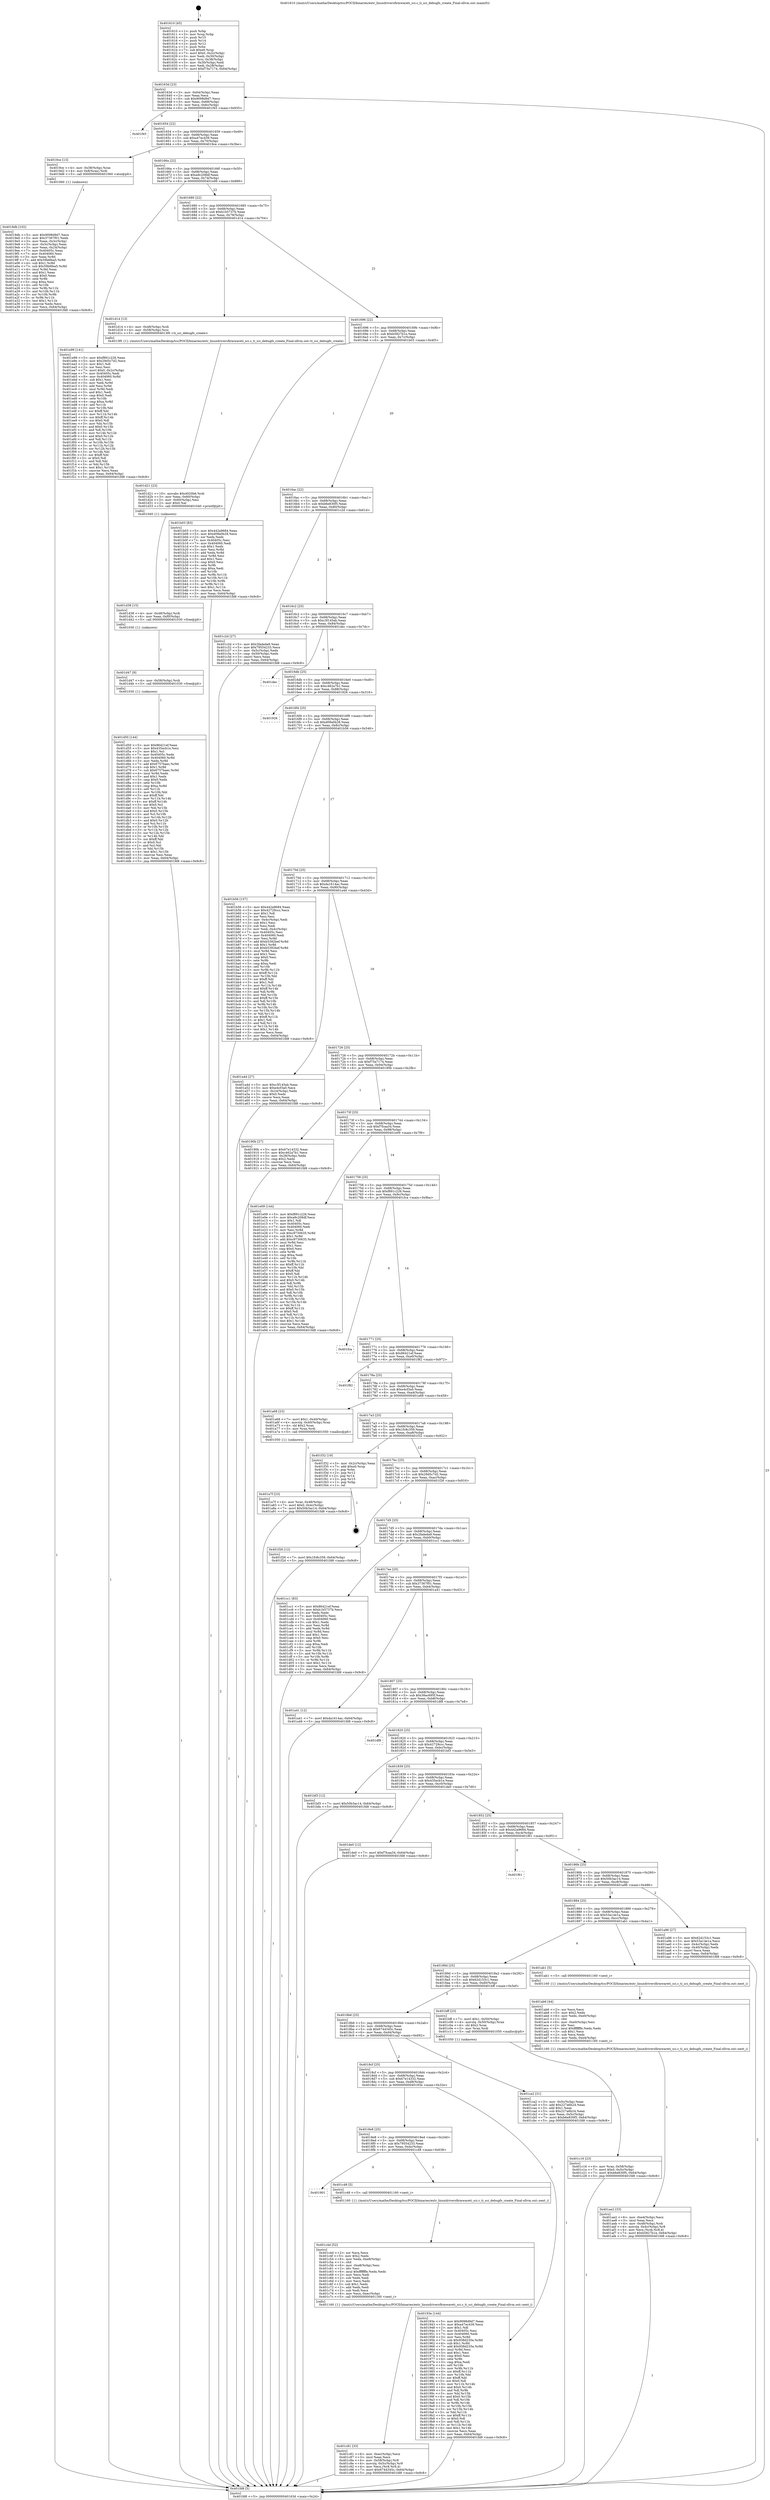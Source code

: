 digraph "0x401610" {
  label = "0x401610 (/mnt/c/Users/mathe/Desktop/tcc/POCII/binaries/extr_linuxdriversfirmwareti_sci.c_ti_sci_debugfs_create_Final-ollvm.out::main(0))"
  labelloc = "t"
  node[shape=record]

  Entry [label="",width=0.3,height=0.3,shape=circle,fillcolor=black,style=filled]
  "0x40163d" [label="{
     0x40163d [23]\l
     | [instrs]\l
     &nbsp;&nbsp;0x40163d \<+3\>: mov -0x64(%rbp),%eax\l
     &nbsp;&nbsp;0x401640 \<+2\>: mov %eax,%ecx\l
     &nbsp;&nbsp;0x401642 \<+6\>: sub $0x9098d9d7,%ecx\l
     &nbsp;&nbsp;0x401648 \<+3\>: mov %eax,-0x68(%rbp)\l
     &nbsp;&nbsp;0x40164b \<+3\>: mov %ecx,-0x6c(%rbp)\l
     &nbsp;&nbsp;0x40164e \<+6\>: je 0000000000401f45 \<main+0x935\>\l
  }"]
  "0x401f45" [label="{
     0x401f45\l
  }", style=dashed]
  "0x401654" [label="{
     0x401654 [22]\l
     | [instrs]\l
     &nbsp;&nbsp;0x401654 \<+5\>: jmp 0000000000401659 \<main+0x49\>\l
     &nbsp;&nbsp;0x401659 \<+3\>: mov -0x68(%rbp),%eax\l
     &nbsp;&nbsp;0x40165c \<+5\>: sub $0xa47ec439,%eax\l
     &nbsp;&nbsp;0x401661 \<+3\>: mov %eax,-0x70(%rbp)\l
     &nbsp;&nbsp;0x401664 \<+6\>: je 00000000004019ce \<main+0x3be\>\l
  }"]
  Exit [label="",width=0.3,height=0.3,shape=circle,fillcolor=black,style=filled,peripheries=2]
  "0x4019ce" [label="{
     0x4019ce [13]\l
     | [instrs]\l
     &nbsp;&nbsp;0x4019ce \<+4\>: mov -0x38(%rbp),%rax\l
     &nbsp;&nbsp;0x4019d2 \<+4\>: mov 0x8(%rax),%rdi\l
     &nbsp;&nbsp;0x4019d6 \<+5\>: call 0000000000401060 \<atoi@plt\>\l
     | [calls]\l
     &nbsp;&nbsp;0x401060 \{1\} (unknown)\l
  }"]
  "0x40166a" [label="{
     0x40166a [22]\l
     | [instrs]\l
     &nbsp;&nbsp;0x40166a \<+5\>: jmp 000000000040166f \<main+0x5f\>\l
     &nbsp;&nbsp;0x40166f \<+3\>: mov -0x68(%rbp),%eax\l
     &nbsp;&nbsp;0x401672 \<+5\>: sub $0xa9c208df,%eax\l
     &nbsp;&nbsp;0x401677 \<+3\>: mov %eax,-0x74(%rbp)\l
     &nbsp;&nbsp;0x40167a \<+6\>: je 0000000000401e99 \<main+0x889\>\l
  }"]
  "0x401d50" [label="{
     0x401d50 [144]\l
     | [instrs]\l
     &nbsp;&nbsp;0x401d50 \<+5\>: mov $0x86421ef,%eax\l
     &nbsp;&nbsp;0x401d55 \<+5\>: mov $0x435ecb1e,%esi\l
     &nbsp;&nbsp;0x401d5a \<+2\>: mov $0x1,%cl\l
     &nbsp;&nbsp;0x401d5c \<+7\>: mov 0x40405c,%edx\l
     &nbsp;&nbsp;0x401d63 \<+8\>: mov 0x404060,%r8d\l
     &nbsp;&nbsp;0x401d6b \<+3\>: mov %edx,%r9d\l
     &nbsp;&nbsp;0x401d6e \<+7\>: add $0x6757baec,%r9d\l
     &nbsp;&nbsp;0x401d75 \<+4\>: sub $0x1,%r9d\l
     &nbsp;&nbsp;0x401d79 \<+7\>: sub $0x6757baec,%r9d\l
     &nbsp;&nbsp;0x401d80 \<+4\>: imul %r9d,%edx\l
     &nbsp;&nbsp;0x401d84 \<+3\>: and $0x1,%edx\l
     &nbsp;&nbsp;0x401d87 \<+3\>: cmp $0x0,%edx\l
     &nbsp;&nbsp;0x401d8a \<+4\>: sete %r10b\l
     &nbsp;&nbsp;0x401d8e \<+4\>: cmp $0xa,%r8d\l
     &nbsp;&nbsp;0x401d92 \<+4\>: setl %r11b\l
     &nbsp;&nbsp;0x401d96 \<+3\>: mov %r10b,%bl\l
     &nbsp;&nbsp;0x401d99 \<+3\>: xor $0xff,%bl\l
     &nbsp;&nbsp;0x401d9c \<+3\>: mov %r11b,%r14b\l
     &nbsp;&nbsp;0x401d9f \<+4\>: xor $0xff,%r14b\l
     &nbsp;&nbsp;0x401da3 \<+3\>: xor $0x0,%cl\l
     &nbsp;&nbsp;0x401da6 \<+3\>: mov %bl,%r15b\l
     &nbsp;&nbsp;0x401da9 \<+4\>: and $0x0,%r15b\l
     &nbsp;&nbsp;0x401dad \<+3\>: and %cl,%r10b\l
     &nbsp;&nbsp;0x401db0 \<+3\>: mov %r14b,%r12b\l
     &nbsp;&nbsp;0x401db3 \<+4\>: and $0x0,%r12b\l
     &nbsp;&nbsp;0x401db7 \<+3\>: and %cl,%r11b\l
     &nbsp;&nbsp;0x401dba \<+3\>: or %r10b,%r15b\l
     &nbsp;&nbsp;0x401dbd \<+3\>: or %r11b,%r12b\l
     &nbsp;&nbsp;0x401dc0 \<+3\>: xor %r12b,%r15b\l
     &nbsp;&nbsp;0x401dc3 \<+3\>: or %r14b,%bl\l
     &nbsp;&nbsp;0x401dc6 \<+3\>: xor $0xff,%bl\l
     &nbsp;&nbsp;0x401dc9 \<+3\>: or $0x0,%cl\l
     &nbsp;&nbsp;0x401dcc \<+2\>: and %cl,%bl\l
     &nbsp;&nbsp;0x401dce \<+3\>: or %bl,%r15b\l
     &nbsp;&nbsp;0x401dd1 \<+4\>: test $0x1,%r15b\l
     &nbsp;&nbsp;0x401dd5 \<+3\>: cmovne %esi,%eax\l
     &nbsp;&nbsp;0x401dd8 \<+3\>: mov %eax,-0x64(%rbp)\l
     &nbsp;&nbsp;0x401ddb \<+5\>: jmp 0000000000401fd8 \<main+0x9c8\>\l
  }"]
  "0x401e99" [label="{
     0x401e99 [141]\l
     | [instrs]\l
     &nbsp;&nbsp;0x401e99 \<+5\>: mov $0xf891c226,%eax\l
     &nbsp;&nbsp;0x401e9e \<+5\>: mov $0x29d5c7d2,%ecx\l
     &nbsp;&nbsp;0x401ea3 \<+2\>: mov $0x1,%dl\l
     &nbsp;&nbsp;0x401ea5 \<+2\>: xor %esi,%esi\l
     &nbsp;&nbsp;0x401ea7 \<+7\>: movl $0x0,-0x2c(%rbp)\l
     &nbsp;&nbsp;0x401eae \<+7\>: mov 0x40405c,%edi\l
     &nbsp;&nbsp;0x401eb5 \<+8\>: mov 0x404060,%r8d\l
     &nbsp;&nbsp;0x401ebd \<+3\>: sub $0x1,%esi\l
     &nbsp;&nbsp;0x401ec0 \<+3\>: mov %edi,%r9d\l
     &nbsp;&nbsp;0x401ec3 \<+3\>: add %esi,%r9d\l
     &nbsp;&nbsp;0x401ec6 \<+4\>: imul %r9d,%edi\l
     &nbsp;&nbsp;0x401eca \<+3\>: and $0x1,%edi\l
     &nbsp;&nbsp;0x401ecd \<+3\>: cmp $0x0,%edi\l
     &nbsp;&nbsp;0x401ed0 \<+4\>: sete %r10b\l
     &nbsp;&nbsp;0x401ed4 \<+4\>: cmp $0xa,%r8d\l
     &nbsp;&nbsp;0x401ed8 \<+4\>: setl %r11b\l
     &nbsp;&nbsp;0x401edc \<+3\>: mov %r10b,%bl\l
     &nbsp;&nbsp;0x401edf \<+3\>: xor $0xff,%bl\l
     &nbsp;&nbsp;0x401ee2 \<+3\>: mov %r11b,%r14b\l
     &nbsp;&nbsp;0x401ee5 \<+4\>: xor $0xff,%r14b\l
     &nbsp;&nbsp;0x401ee9 \<+3\>: xor $0x0,%dl\l
     &nbsp;&nbsp;0x401eec \<+3\>: mov %bl,%r15b\l
     &nbsp;&nbsp;0x401eef \<+4\>: and $0x0,%r15b\l
     &nbsp;&nbsp;0x401ef3 \<+3\>: and %dl,%r10b\l
     &nbsp;&nbsp;0x401ef6 \<+3\>: mov %r14b,%r12b\l
     &nbsp;&nbsp;0x401ef9 \<+4\>: and $0x0,%r12b\l
     &nbsp;&nbsp;0x401efd \<+3\>: and %dl,%r11b\l
     &nbsp;&nbsp;0x401f00 \<+3\>: or %r10b,%r15b\l
     &nbsp;&nbsp;0x401f03 \<+3\>: or %r11b,%r12b\l
     &nbsp;&nbsp;0x401f06 \<+3\>: xor %r12b,%r15b\l
     &nbsp;&nbsp;0x401f09 \<+3\>: or %r14b,%bl\l
     &nbsp;&nbsp;0x401f0c \<+3\>: xor $0xff,%bl\l
     &nbsp;&nbsp;0x401f0f \<+3\>: or $0x0,%dl\l
     &nbsp;&nbsp;0x401f12 \<+2\>: and %dl,%bl\l
     &nbsp;&nbsp;0x401f14 \<+3\>: or %bl,%r15b\l
     &nbsp;&nbsp;0x401f17 \<+4\>: test $0x1,%r15b\l
     &nbsp;&nbsp;0x401f1b \<+3\>: cmovne %ecx,%eax\l
     &nbsp;&nbsp;0x401f1e \<+3\>: mov %eax,-0x64(%rbp)\l
     &nbsp;&nbsp;0x401f21 \<+5\>: jmp 0000000000401fd8 \<main+0x9c8\>\l
  }"]
  "0x401680" [label="{
     0x401680 [22]\l
     | [instrs]\l
     &nbsp;&nbsp;0x401680 \<+5\>: jmp 0000000000401685 \<main+0x75\>\l
     &nbsp;&nbsp;0x401685 \<+3\>: mov -0x68(%rbp),%eax\l
     &nbsp;&nbsp;0x401688 \<+5\>: sub $0xb1b5737b,%eax\l
     &nbsp;&nbsp;0x40168d \<+3\>: mov %eax,-0x78(%rbp)\l
     &nbsp;&nbsp;0x401690 \<+6\>: je 0000000000401d14 \<main+0x704\>\l
  }"]
  "0x401d47" [label="{
     0x401d47 [9]\l
     | [instrs]\l
     &nbsp;&nbsp;0x401d47 \<+4\>: mov -0x58(%rbp),%rdi\l
     &nbsp;&nbsp;0x401d4b \<+5\>: call 0000000000401030 \<free@plt\>\l
     | [calls]\l
     &nbsp;&nbsp;0x401030 \{1\} (unknown)\l
  }"]
  "0x401d14" [label="{
     0x401d14 [13]\l
     | [instrs]\l
     &nbsp;&nbsp;0x401d14 \<+4\>: mov -0x48(%rbp),%rdi\l
     &nbsp;&nbsp;0x401d18 \<+4\>: mov -0x58(%rbp),%rsi\l
     &nbsp;&nbsp;0x401d1c \<+5\>: call 00000000004013f0 \<ti_sci_debugfs_create\>\l
     | [calls]\l
     &nbsp;&nbsp;0x4013f0 \{1\} (/mnt/c/Users/mathe/Desktop/tcc/POCII/binaries/extr_linuxdriversfirmwareti_sci.c_ti_sci_debugfs_create_Final-ollvm.out::ti_sci_debugfs_create)\l
  }"]
  "0x401696" [label="{
     0x401696 [22]\l
     | [instrs]\l
     &nbsp;&nbsp;0x401696 \<+5\>: jmp 000000000040169b \<main+0x8b\>\l
     &nbsp;&nbsp;0x40169b \<+3\>: mov -0x68(%rbp),%eax\l
     &nbsp;&nbsp;0x40169e \<+5\>: sub $0xb5827b1e,%eax\l
     &nbsp;&nbsp;0x4016a3 \<+3\>: mov %eax,-0x7c(%rbp)\l
     &nbsp;&nbsp;0x4016a6 \<+6\>: je 0000000000401b03 \<main+0x4f3\>\l
  }"]
  "0x401d38" [label="{
     0x401d38 [15]\l
     | [instrs]\l
     &nbsp;&nbsp;0x401d38 \<+4\>: mov -0x48(%rbp),%rdi\l
     &nbsp;&nbsp;0x401d3c \<+6\>: mov %eax,-0xf0(%rbp)\l
     &nbsp;&nbsp;0x401d42 \<+5\>: call 0000000000401030 \<free@plt\>\l
     | [calls]\l
     &nbsp;&nbsp;0x401030 \{1\} (unknown)\l
  }"]
  "0x401b03" [label="{
     0x401b03 [83]\l
     | [instrs]\l
     &nbsp;&nbsp;0x401b03 \<+5\>: mov $0x442a9684,%eax\l
     &nbsp;&nbsp;0x401b08 \<+5\>: mov $0xd09a0b28,%ecx\l
     &nbsp;&nbsp;0x401b0d \<+2\>: xor %edx,%edx\l
     &nbsp;&nbsp;0x401b0f \<+7\>: mov 0x40405c,%esi\l
     &nbsp;&nbsp;0x401b16 \<+7\>: mov 0x404060,%edi\l
     &nbsp;&nbsp;0x401b1d \<+3\>: sub $0x1,%edx\l
     &nbsp;&nbsp;0x401b20 \<+3\>: mov %esi,%r8d\l
     &nbsp;&nbsp;0x401b23 \<+3\>: add %edx,%r8d\l
     &nbsp;&nbsp;0x401b26 \<+4\>: imul %r8d,%esi\l
     &nbsp;&nbsp;0x401b2a \<+3\>: and $0x1,%esi\l
     &nbsp;&nbsp;0x401b2d \<+3\>: cmp $0x0,%esi\l
     &nbsp;&nbsp;0x401b30 \<+4\>: sete %r9b\l
     &nbsp;&nbsp;0x401b34 \<+3\>: cmp $0xa,%edi\l
     &nbsp;&nbsp;0x401b37 \<+4\>: setl %r10b\l
     &nbsp;&nbsp;0x401b3b \<+3\>: mov %r9b,%r11b\l
     &nbsp;&nbsp;0x401b3e \<+3\>: and %r10b,%r11b\l
     &nbsp;&nbsp;0x401b41 \<+3\>: xor %r10b,%r9b\l
     &nbsp;&nbsp;0x401b44 \<+3\>: or %r9b,%r11b\l
     &nbsp;&nbsp;0x401b47 \<+4\>: test $0x1,%r11b\l
     &nbsp;&nbsp;0x401b4b \<+3\>: cmovne %ecx,%eax\l
     &nbsp;&nbsp;0x401b4e \<+3\>: mov %eax,-0x64(%rbp)\l
     &nbsp;&nbsp;0x401b51 \<+5\>: jmp 0000000000401fd8 \<main+0x9c8\>\l
  }"]
  "0x4016ac" [label="{
     0x4016ac [22]\l
     | [instrs]\l
     &nbsp;&nbsp;0x4016ac \<+5\>: jmp 00000000004016b1 \<main+0xa1\>\l
     &nbsp;&nbsp;0x4016b1 \<+3\>: mov -0x68(%rbp),%eax\l
     &nbsp;&nbsp;0x4016b4 \<+5\>: sub $0xb6e830f5,%eax\l
     &nbsp;&nbsp;0x4016b9 \<+3\>: mov %eax,-0x80(%rbp)\l
     &nbsp;&nbsp;0x4016bc \<+6\>: je 0000000000401c2d \<main+0x61d\>\l
  }"]
  "0x401d21" [label="{
     0x401d21 [23]\l
     | [instrs]\l
     &nbsp;&nbsp;0x401d21 \<+10\>: movabs $0x4020b6,%rdi\l
     &nbsp;&nbsp;0x401d2b \<+3\>: mov %eax,-0x60(%rbp)\l
     &nbsp;&nbsp;0x401d2e \<+3\>: mov -0x60(%rbp),%esi\l
     &nbsp;&nbsp;0x401d31 \<+2\>: mov $0x0,%al\l
     &nbsp;&nbsp;0x401d33 \<+5\>: call 0000000000401040 \<printf@plt\>\l
     | [calls]\l
     &nbsp;&nbsp;0x401040 \{1\} (unknown)\l
  }"]
  "0x401c2d" [label="{
     0x401c2d [27]\l
     | [instrs]\l
     &nbsp;&nbsp;0x401c2d \<+5\>: mov $0x2fadeda9,%eax\l
     &nbsp;&nbsp;0x401c32 \<+5\>: mov $0x79554233,%ecx\l
     &nbsp;&nbsp;0x401c37 \<+3\>: mov -0x5c(%rbp),%edx\l
     &nbsp;&nbsp;0x401c3a \<+3\>: cmp -0x50(%rbp),%edx\l
     &nbsp;&nbsp;0x401c3d \<+3\>: cmovl %ecx,%eax\l
     &nbsp;&nbsp;0x401c40 \<+3\>: mov %eax,-0x64(%rbp)\l
     &nbsp;&nbsp;0x401c43 \<+5\>: jmp 0000000000401fd8 \<main+0x9c8\>\l
  }"]
  "0x4016c2" [label="{
     0x4016c2 [25]\l
     | [instrs]\l
     &nbsp;&nbsp;0x4016c2 \<+5\>: jmp 00000000004016c7 \<main+0xb7\>\l
     &nbsp;&nbsp;0x4016c7 \<+3\>: mov -0x68(%rbp),%eax\l
     &nbsp;&nbsp;0x4016ca \<+5\>: sub $0xc3f145ab,%eax\l
     &nbsp;&nbsp;0x4016cf \<+6\>: mov %eax,-0x84(%rbp)\l
     &nbsp;&nbsp;0x4016d5 \<+6\>: je 0000000000401dec \<main+0x7dc\>\l
  }"]
  "0x401c81" [label="{
     0x401c81 [33]\l
     | [instrs]\l
     &nbsp;&nbsp;0x401c81 \<+6\>: mov -0xec(%rbp),%ecx\l
     &nbsp;&nbsp;0x401c87 \<+3\>: imul %eax,%ecx\l
     &nbsp;&nbsp;0x401c8a \<+4\>: mov -0x58(%rbp),%r8\l
     &nbsp;&nbsp;0x401c8e \<+4\>: movslq -0x5c(%rbp),%r9\l
     &nbsp;&nbsp;0x401c92 \<+4\>: mov %ecx,(%r8,%r9,4)\l
     &nbsp;&nbsp;0x401c96 \<+7\>: movl $0x6744345c,-0x64(%rbp)\l
     &nbsp;&nbsp;0x401c9d \<+5\>: jmp 0000000000401fd8 \<main+0x9c8\>\l
  }"]
  "0x401dec" [label="{
     0x401dec\l
  }", style=dashed]
  "0x4016db" [label="{
     0x4016db [25]\l
     | [instrs]\l
     &nbsp;&nbsp;0x4016db \<+5\>: jmp 00000000004016e0 \<main+0xd0\>\l
     &nbsp;&nbsp;0x4016e0 \<+3\>: mov -0x68(%rbp),%eax\l
     &nbsp;&nbsp;0x4016e3 \<+5\>: sub $0xc462a7b1,%eax\l
     &nbsp;&nbsp;0x4016e8 \<+6\>: mov %eax,-0x88(%rbp)\l
     &nbsp;&nbsp;0x4016ee \<+6\>: je 0000000000401926 \<main+0x316\>\l
  }"]
  "0x401c4d" [label="{
     0x401c4d [52]\l
     | [instrs]\l
     &nbsp;&nbsp;0x401c4d \<+2\>: xor %ecx,%ecx\l
     &nbsp;&nbsp;0x401c4f \<+5\>: mov $0x2,%edx\l
     &nbsp;&nbsp;0x401c54 \<+6\>: mov %edx,-0xe8(%rbp)\l
     &nbsp;&nbsp;0x401c5a \<+1\>: cltd\l
     &nbsp;&nbsp;0x401c5b \<+6\>: mov -0xe8(%rbp),%esi\l
     &nbsp;&nbsp;0x401c61 \<+2\>: idiv %esi\l
     &nbsp;&nbsp;0x401c63 \<+6\>: imul $0xfffffffe,%edx,%edx\l
     &nbsp;&nbsp;0x401c69 \<+2\>: mov %ecx,%edi\l
     &nbsp;&nbsp;0x401c6b \<+2\>: sub %edx,%edi\l
     &nbsp;&nbsp;0x401c6d \<+2\>: mov %ecx,%edx\l
     &nbsp;&nbsp;0x401c6f \<+3\>: sub $0x1,%edx\l
     &nbsp;&nbsp;0x401c72 \<+2\>: add %edx,%edi\l
     &nbsp;&nbsp;0x401c74 \<+2\>: sub %edi,%ecx\l
     &nbsp;&nbsp;0x401c76 \<+6\>: mov %ecx,-0xec(%rbp)\l
     &nbsp;&nbsp;0x401c7c \<+5\>: call 0000000000401160 \<next_i\>\l
     | [calls]\l
     &nbsp;&nbsp;0x401160 \{1\} (/mnt/c/Users/mathe/Desktop/tcc/POCII/binaries/extr_linuxdriversfirmwareti_sci.c_ti_sci_debugfs_create_Final-ollvm.out::next_i)\l
  }"]
  "0x401926" [label="{
     0x401926\l
  }", style=dashed]
  "0x4016f4" [label="{
     0x4016f4 [25]\l
     | [instrs]\l
     &nbsp;&nbsp;0x4016f4 \<+5\>: jmp 00000000004016f9 \<main+0xe9\>\l
     &nbsp;&nbsp;0x4016f9 \<+3\>: mov -0x68(%rbp),%eax\l
     &nbsp;&nbsp;0x4016fc \<+5\>: sub $0xd09a0b28,%eax\l
     &nbsp;&nbsp;0x401701 \<+6\>: mov %eax,-0x8c(%rbp)\l
     &nbsp;&nbsp;0x401707 \<+6\>: je 0000000000401b56 \<main+0x546\>\l
  }"]
  "0x401901" [label="{
     0x401901\l
  }", style=dashed]
  "0x401b56" [label="{
     0x401b56 [157]\l
     | [instrs]\l
     &nbsp;&nbsp;0x401b56 \<+5\>: mov $0x442a9684,%eax\l
     &nbsp;&nbsp;0x401b5b \<+5\>: mov $0x42729ccc,%ecx\l
     &nbsp;&nbsp;0x401b60 \<+2\>: mov $0x1,%dl\l
     &nbsp;&nbsp;0x401b62 \<+2\>: xor %esi,%esi\l
     &nbsp;&nbsp;0x401b64 \<+3\>: mov -0x4c(%rbp),%edi\l
     &nbsp;&nbsp;0x401b67 \<+3\>: sub $0x1,%esi\l
     &nbsp;&nbsp;0x401b6a \<+2\>: sub %esi,%edi\l
     &nbsp;&nbsp;0x401b6c \<+3\>: mov %edi,-0x4c(%rbp)\l
     &nbsp;&nbsp;0x401b6f \<+7\>: mov 0x40405c,%esi\l
     &nbsp;&nbsp;0x401b76 \<+7\>: mov 0x404060,%edi\l
     &nbsp;&nbsp;0x401b7d \<+3\>: mov %esi,%r8d\l
     &nbsp;&nbsp;0x401b80 \<+7\>: add $0xb5392bef,%r8d\l
     &nbsp;&nbsp;0x401b87 \<+4\>: sub $0x1,%r8d\l
     &nbsp;&nbsp;0x401b8b \<+7\>: sub $0xb5392bef,%r8d\l
     &nbsp;&nbsp;0x401b92 \<+4\>: imul %r8d,%esi\l
     &nbsp;&nbsp;0x401b96 \<+3\>: and $0x1,%esi\l
     &nbsp;&nbsp;0x401b99 \<+3\>: cmp $0x0,%esi\l
     &nbsp;&nbsp;0x401b9c \<+4\>: sete %r9b\l
     &nbsp;&nbsp;0x401ba0 \<+3\>: cmp $0xa,%edi\l
     &nbsp;&nbsp;0x401ba3 \<+4\>: setl %r10b\l
     &nbsp;&nbsp;0x401ba7 \<+3\>: mov %r9b,%r11b\l
     &nbsp;&nbsp;0x401baa \<+4\>: xor $0xff,%r11b\l
     &nbsp;&nbsp;0x401bae \<+3\>: mov %r10b,%bl\l
     &nbsp;&nbsp;0x401bb1 \<+3\>: xor $0xff,%bl\l
     &nbsp;&nbsp;0x401bb4 \<+3\>: xor $0x1,%dl\l
     &nbsp;&nbsp;0x401bb7 \<+3\>: mov %r11b,%r14b\l
     &nbsp;&nbsp;0x401bba \<+4\>: and $0xff,%r14b\l
     &nbsp;&nbsp;0x401bbe \<+3\>: and %dl,%r9b\l
     &nbsp;&nbsp;0x401bc1 \<+3\>: mov %bl,%r15b\l
     &nbsp;&nbsp;0x401bc4 \<+4\>: and $0xff,%r15b\l
     &nbsp;&nbsp;0x401bc8 \<+3\>: and %dl,%r10b\l
     &nbsp;&nbsp;0x401bcb \<+3\>: or %r9b,%r14b\l
     &nbsp;&nbsp;0x401bce \<+3\>: or %r10b,%r15b\l
     &nbsp;&nbsp;0x401bd1 \<+3\>: xor %r15b,%r14b\l
     &nbsp;&nbsp;0x401bd4 \<+3\>: or %bl,%r11b\l
     &nbsp;&nbsp;0x401bd7 \<+4\>: xor $0xff,%r11b\l
     &nbsp;&nbsp;0x401bdb \<+3\>: or $0x1,%dl\l
     &nbsp;&nbsp;0x401bde \<+3\>: and %dl,%r11b\l
     &nbsp;&nbsp;0x401be1 \<+3\>: or %r11b,%r14b\l
     &nbsp;&nbsp;0x401be4 \<+4\>: test $0x1,%r14b\l
     &nbsp;&nbsp;0x401be8 \<+3\>: cmovne %ecx,%eax\l
     &nbsp;&nbsp;0x401beb \<+3\>: mov %eax,-0x64(%rbp)\l
     &nbsp;&nbsp;0x401bee \<+5\>: jmp 0000000000401fd8 \<main+0x9c8\>\l
  }"]
  "0x40170d" [label="{
     0x40170d [25]\l
     | [instrs]\l
     &nbsp;&nbsp;0x40170d \<+5\>: jmp 0000000000401712 \<main+0x102\>\l
     &nbsp;&nbsp;0x401712 \<+3\>: mov -0x68(%rbp),%eax\l
     &nbsp;&nbsp;0x401715 \<+5\>: sub $0xda1614ac,%eax\l
     &nbsp;&nbsp;0x40171a \<+6\>: mov %eax,-0x90(%rbp)\l
     &nbsp;&nbsp;0x401720 \<+6\>: je 0000000000401a4d \<main+0x43d\>\l
  }"]
  "0x401c48" [label="{
     0x401c48 [5]\l
     | [instrs]\l
     &nbsp;&nbsp;0x401c48 \<+5\>: call 0000000000401160 \<next_i\>\l
     | [calls]\l
     &nbsp;&nbsp;0x401160 \{1\} (/mnt/c/Users/mathe/Desktop/tcc/POCII/binaries/extr_linuxdriversfirmwareti_sci.c_ti_sci_debugfs_create_Final-ollvm.out::next_i)\l
  }"]
  "0x401a4d" [label="{
     0x401a4d [27]\l
     | [instrs]\l
     &nbsp;&nbsp;0x401a4d \<+5\>: mov $0xc3f145ab,%eax\l
     &nbsp;&nbsp;0x401a52 \<+5\>: mov $0xe4cf3a0,%ecx\l
     &nbsp;&nbsp;0x401a57 \<+3\>: mov -0x24(%rbp),%edx\l
     &nbsp;&nbsp;0x401a5a \<+3\>: cmp $0x0,%edx\l
     &nbsp;&nbsp;0x401a5d \<+3\>: cmove %ecx,%eax\l
     &nbsp;&nbsp;0x401a60 \<+3\>: mov %eax,-0x64(%rbp)\l
     &nbsp;&nbsp;0x401a63 \<+5\>: jmp 0000000000401fd8 \<main+0x9c8\>\l
  }"]
  "0x401726" [label="{
     0x401726 [25]\l
     | [instrs]\l
     &nbsp;&nbsp;0x401726 \<+5\>: jmp 000000000040172b \<main+0x11b\>\l
     &nbsp;&nbsp;0x40172b \<+3\>: mov -0x68(%rbp),%eax\l
     &nbsp;&nbsp;0x40172e \<+5\>: sub $0xf75a7174,%eax\l
     &nbsp;&nbsp;0x401733 \<+6\>: mov %eax,-0x94(%rbp)\l
     &nbsp;&nbsp;0x401739 \<+6\>: je 000000000040190b \<main+0x2fb\>\l
  }"]
  "0x401c16" [label="{
     0x401c16 [23]\l
     | [instrs]\l
     &nbsp;&nbsp;0x401c16 \<+4\>: mov %rax,-0x58(%rbp)\l
     &nbsp;&nbsp;0x401c1a \<+7\>: movl $0x0,-0x5c(%rbp)\l
     &nbsp;&nbsp;0x401c21 \<+7\>: movl $0xb6e830f5,-0x64(%rbp)\l
     &nbsp;&nbsp;0x401c28 \<+5\>: jmp 0000000000401fd8 \<main+0x9c8\>\l
  }"]
  "0x40190b" [label="{
     0x40190b [27]\l
     | [instrs]\l
     &nbsp;&nbsp;0x40190b \<+5\>: mov $0x67e14332,%eax\l
     &nbsp;&nbsp;0x401910 \<+5\>: mov $0xc462a7b1,%ecx\l
     &nbsp;&nbsp;0x401915 \<+3\>: mov -0x28(%rbp),%edx\l
     &nbsp;&nbsp;0x401918 \<+3\>: cmp $0x2,%edx\l
     &nbsp;&nbsp;0x40191b \<+3\>: cmovne %ecx,%eax\l
     &nbsp;&nbsp;0x40191e \<+3\>: mov %eax,-0x64(%rbp)\l
     &nbsp;&nbsp;0x401921 \<+5\>: jmp 0000000000401fd8 \<main+0x9c8\>\l
  }"]
  "0x40173f" [label="{
     0x40173f [25]\l
     | [instrs]\l
     &nbsp;&nbsp;0x40173f \<+5\>: jmp 0000000000401744 \<main+0x134\>\l
     &nbsp;&nbsp;0x401744 \<+3\>: mov -0x68(%rbp),%eax\l
     &nbsp;&nbsp;0x401747 \<+5\>: sub $0xf7fcaa34,%eax\l
     &nbsp;&nbsp;0x40174c \<+6\>: mov %eax,-0x98(%rbp)\l
     &nbsp;&nbsp;0x401752 \<+6\>: je 0000000000401e09 \<main+0x7f9\>\l
  }"]
  "0x401fd8" [label="{
     0x401fd8 [5]\l
     | [instrs]\l
     &nbsp;&nbsp;0x401fd8 \<+5\>: jmp 000000000040163d \<main+0x2d\>\l
  }"]
  "0x401610" [label="{
     0x401610 [45]\l
     | [instrs]\l
     &nbsp;&nbsp;0x401610 \<+1\>: push %rbp\l
     &nbsp;&nbsp;0x401611 \<+3\>: mov %rsp,%rbp\l
     &nbsp;&nbsp;0x401614 \<+2\>: push %r15\l
     &nbsp;&nbsp;0x401616 \<+2\>: push %r14\l
     &nbsp;&nbsp;0x401618 \<+2\>: push %r12\l
     &nbsp;&nbsp;0x40161a \<+1\>: push %rbx\l
     &nbsp;&nbsp;0x40161b \<+7\>: sub $0xe0,%rsp\l
     &nbsp;&nbsp;0x401622 \<+7\>: movl $0x0,-0x2c(%rbp)\l
     &nbsp;&nbsp;0x401629 \<+3\>: mov %edi,-0x30(%rbp)\l
     &nbsp;&nbsp;0x40162c \<+4\>: mov %rsi,-0x38(%rbp)\l
     &nbsp;&nbsp;0x401630 \<+3\>: mov -0x30(%rbp),%edi\l
     &nbsp;&nbsp;0x401633 \<+3\>: mov %edi,-0x28(%rbp)\l
     &nbsp;&nbsp;0x401636 \<+7\>: movl $0xf75a7174,-0x64(%rbp)\l
  }"]
  "0x401ae2" [label="{
     0x401ae2 [33]\l
     | [instrs]\l
     &nbsp;&nbsp;0x401ae2 \<+6\>: mov -0xe4(%rbp),%ecx\l
     &nbsp;&nbsp;0x401ae8 \<+3\>: imul %eax,%ecx\l
     &nbsp;&nbsp;0x401aeb \<+4\>: mov -0x48(%rbp),%rdi\l
     &nbsp;&nbsp;0x401aef \<+4\>: movslq -0x4c(%rbp),%r8\l
     &nbsp;&nbsp;0x401af3 \<+4\>: mov %ecx,(%rdi,%r8,4)\l
     &nbsp;&nbsp;0x401af7 \<+7\>: movl $0xb5827b1e,-0x64(%rbp)\l
     &nbsp;&nbsp;0x401afe \<+5\>: jmp 0000000000401fd8 \<main+0x9c8\>\l
  }"]
  "0x401e09" [label="{
     0x401e09 [144]\l
     | [instrs]\l
     &nbsp;&nbsp;0x401e09 \<+5\>: mov $0xf891c226,%eax\l
     &nbsp;&nbsp;0x401e0e \<+5\>: mov $0xa9c208df,%ecx\l
     &nbsp;&nbsp;0x401e13 \<+2\>: mov $0x1,%dl\l
     &nbsp;&nbsp;0x401e15 \<+7\>: mov 0x40405c,%esi\l
     &nbsp;&nbsp;0x401e1c \<+7\>: mov 0x404060,%edi\l
     &nbsp;&nbsp;0x401e23 \<+3\>: mov %esi,%r8d\l
     &nbsp;&nbsp;0x401e26 \<+7\>: sub $0xc9730635,%r8d\l
     &nbsp;&nbsp;0x401e2d \<+4\>: sub $0x1,%r8d\l
     &nbsp;&nbsp;0x401e31 \<+7\>: add $0xc9730635,%r8d\l
     &nbsp;&nbsp;0x401e38 \<+4\>: imul %r8d,%esi\l
     &nbsp;&nbsp;0x401e3c \<+3\>: and $0x1,%esi\l
     &nbsp;&nbsp;0x401e3f \<+3\>: cmp $0x0,%esi\l
     &nbsp;&nbsp;0x401e42 \<+4\>: sete %r9b\l
     &nbsp;&nbsp;0x401e46 \<+3\>: cmp $0xa,%edi\l
     &nbsp;&nbsp;0x401e49 \<+4\>: setl %r10b\l
     &nbsp;&nbsp;0x401e4d \<+3\>: mov %r9b,%r11b\l
     &nbsp;&nbsp;0x401e50 \<+4\>: xor $0xff,%r11b\l
     &nbsp;&nbsp;0x401e54 \<+3\>: mov %r10b,%bl\l
     &nbsp;&nbsp;0x401e57 \<+3\>: xor $0xff,%bl\l
     &nbsp;&nbsp;0x401e5a \<+3\>: xor $0x0,%dl\l
     &nbsp;&nbsp;0x401e5d \<+3\>: mov %r11b,%r14b\l
     &nbsp;&nbsp;0x401e60 \<+4\>: and $0x0,%r14b\l
     &nbsp;&nbsp;0x401e64 \<+3\>: and %dl,%r9b\l
     &nbsp;&nbsp;0x401e67 \<+3\>: mov %bl,%r15b\l
     &nbsp;&nbsp;0x401e6a \<+4\>: and $0x0,%r15b\l
     &nbsp;&nbsp;0x401e6e \<+3\>: and %dl,%r10b\l
     &nbsp;&nbsp;0x401e71 \<+3\>: or %r9b,%r14b\l
     &nbsp;&nbsp;0x401e74 \<+3\>: or %r10b,%r15b\l
     &nbsp;&nbsp;0x401e77 \<+3\>: xor %r15b,%r14b\l
     &nbsp;&nbsp;0x401e7a \<+3\>: or %bl,%r11b\l
     &nbsp;&nbsp;0x401e7d \<+4\>: xor $0xff,%r11b\l
     &nbsp;&nbsp;0x401e81 \<+3\>: or $0x0,%dl\l
     &nbsp;&nbsp;0x401e84 \<+3\>: and %dl,%r11b\l
     &nbsp;&nbsp;0x401e87 \<+3\>: or %r11b,%r14b\l
     &nbsp;&nbsp;0x401e8a \<+4\>: test $0x1,%r14b\l
     &nbsp;&nbsp;0x401e8e \<+3\>: cmovne %ecx,%eax\l
     &nbsp;&nbsp;0x401e91 \<+3\>: mov %eax,-0x64(%rbp)\l
     &nbsp;&nbsp;0x401e94 \<+5\>: jmp 0000000000401fd8 \<main+0x9c8\>\l
  }"]
  "0x401758" [label="{
     0x401758 [25]\l
     | [instrs]\l
     &nbsp;&nbsp;0x401758 \<+5\>: jmp 000000000040175d \<main+0x14d\>\l
     &nbsp;&nbsp;0x40175d \<+3\>: mov -0x68(%rbp),%eax\l
     &nbsp;&nbsp;0x401760 \<+5\>: sub $0xf891c226,%eax\l
     &nbsp;&nbsp;0x401765 \<+6\>: mov %eax,-0x9c(%rbp)\l
     &nbsp;&nbsp;0x40176b \<+6\>: je 0000000000401fca \<main+0x9ba\>\l
  }"]
  "0x401ab6" [label="{
     0x401ab6 [44]\l
     | [instrs]\l
     &nbsp;&nbsp;0x401ab6 \<+2\>: xor %ecx,%ecx\l
     &nbsp;&nbsp;0x401ab8 \<+5\>: mov $0x2,%edx\l
     &nbsp;&nbsp;0x401abd \<+6\>: mov %edx,-0xe0(%rbp)\l
     &nbsp;&nbsp;0x401ac3 \<+1\>: cltd\l
     &nbsp;&nbsp;0x401ac4 \<+6\>: mov -0xe0(%rbp),%esi\l
     &nbsp;&nbsp;0x401aca \<+2\>: idiv %esi\l
     &nbsp;&nbsp;0x401acc \<+6\>: imul $0xfffffffe,%edx,%edx\l
     &nbsp;&nbsp;0x401ad2 \<+3\>: sub $0x1,%ecx\l
     &nbsp;&nbsp;0x401ad5 \<+2\>: sub %ecx,%edx\l
     &nbsp;&nbsp;0x401ad7 \<+6\>: mov %edx,-0xe4(%rbp)\l
     &nbsp;&nbsp;0x401add \<+5\>: call 0000000000401160 \<next_i\>\l
     | [calls]\l
     &nbsp;&nbsp;0x401160 \{1\} (/mnt/c/Users/mathe/Desktop/tcc/POCII/binaries/extr_linuxdriversfirmwareti_sci.c_ti_sci_debugfs_create_Final-ollvm.out::next_i)\l
  }"]
  "0x401fca" [label="{
     0x401fca\l
  }", style=dashed]
  "0x401771" [label="{
     0x401771 [25]\l
     | [instrs]\l
     &nbsp;&nbsp;0x401771 \<+5\>: jmp 0000000000401776 \<main+0x166\>\l
     &nbsp;&nbsp;0x401776 \<+3\>: mov -0x68(%rbp),%eax\l
     &nbsp;&nbsp;0x401779 \<+5\>: sub $0x86421ef,%eax\l
     &nbsp;&nbsp;0x40177e \<+6\>: mov %eax,-0xa0(%rbp)\l
     &nbsp;&nbsp;0x401784 \<+6\>: je 0000000000401f82 \<main+0x972\>\l
  }"]
  "0x401a7f" [label="{
     0x401a7f [23]\l
     | [instrs]\l
     &nbsp;&nbsp;0x401a7f \<+4\>: mov %rax,-0x48(%rbp)\l
     &nbsp;&nbsp;0x401a83 \<+7\>: movl $0x0,-0x4c(%rbp)\l
     &nbsp;&nbsp;0x401a8a \<+7\>: movl $0x50b3ac14,-0x64(%rbp)\l
     &nbsp;&nbsp;0x401a91 \<+5\>: jmp 0000000000401fd8 \<main+0x9c8\>\l
  }"]
  "0x401f82" [label="{
     0x401f82\l
  }", style=dashed]
  "0x40178a" [label="{
     0x40178a [25]\l
     | [instrs]\l
     &nbsp;&nbsp;0x40178a \<+5\>: jmp 000000000040178f \<main+0x17f\>\l
     &nbsp;&nbsp;0x40178f \<+3\>: mov -0x68(%rbp),%eax\l
     &nbsp;&nbsp;0x401792 \<+5\>: sub $0xe4cf3a0,%eax\l
     &nbsp;&nbsp;0x401797 \<+6\>: mov %eax,-0xa4(%rbp)\l
     &nbsp;&nbsp;0x40179d \<+6\>: je 0000000000401a68 \<main+0x458\>\l
  }"]
  "0x4019db" [label="{
     0x4019db [102]\l
     | [instrs]\l
     &nbsp;&nbsp;0x4019db \<+5\>: mov $0x9098d9d7,%ecx\l
     &nbsp;&nbsp;0x4019e0 \<+5\>: mov $0x37367f01,%edx\l
     &nbsp;&nbsp;0x4019e5 \<+3\>: mov %eax,-0x3c(%rbp)\l
     &nbsp;&nbsp;0x4019e8 \<+3\>: mov -0x3c(%rbp),%eax\l
     &nbsp;&nbsp;0x4019eb \<+3\>: mov %eax,-0x24(%rbp)\l
     &nbsp;&nbsp;0x4019ee \<+7\>: mov 0x40405c,%eax\l
     &nbsp;&nbsp;0x4019f5 \<+7\>: mov 0x404060,%esi\l
     &nbsp;&nbsp;0x4019fc \<+3\>: mov %eax,%r8d\l
     &nbsp;&nbsp;0x4019ff \<+7\>: add $0x59b6fea5,%r8d\l
     &nbsp;&nbsp;0x401a06 \<+4\>: sub $0x1,%r8d\l
     &nbsp;&nbsp;0x401a0a \<+7\>: sub $0x59b6fea5,%r8d\l
     &nbsp;&nbsp;0x401a11 \<+4\>: imul %r8d,%eax\l
     &nbsp;&nbsp;0x401a15 \<+3\>: and $0x1,%eax\l
     &nbsp;&nbsp;0x401a18 \<+3\>: cmp $0x0,%eax\l
     &nbsp;&nbsp;0x401a1b \<+4\>: sete %r9b\l
     &nbsp;&nbsp;0x401a1f \<+3\>: cmp $0xa,%esi\l
     &nbsp;&nbsp;0x401a22 \<+4\>: setl %r10b\l
     &nbsp;&nbsp;0x401a26 \<+3\>: mov %r9b,%r11b\l
     &nbsp;&nbsp;0x401a29 \<+3\>: and %r10b,%r11b\l
     &nbsp;&nbsp;0x401a2c \<+3\>: xor %r10b,%r9b\l
     &nbsp;&nbsp;0x401a2f \<+3\>: or %r9b,%r11b\l
     &nbsp;&nbsp;0x401a32 \<+4\>: test $0x1,%r11b\l
     &nbsp;&nbsp;0x401a36 \<+3\>: cmovne %edx,%ecx\l
     &nbsp;&nbsp;0x401a39 \<+3\>: mov %ecx,-0x64(%rbp)\l
     &nbsp;&nbsp;0x401a3c \<+5\>: jmp 0000000000401fd8 \<main+0x9c8\>\l
  }"]
  "0x401a68" [label="{
     0x401a68 [23]\l
     | [instrs]\l
     &nbsp;&nbsp;0x401a68 \<+7\>: movl $0x1,-0x40(%rbp)\l
     &nbsp;&nbsp;0x401a6f \<+4\>: movslq -0x40(%rbp),%rax\l
     &nbsp;&nbsp;0x401a73 \<+4\>: shl $0x2,%rax\l
     &nbsp;&nbsp;0x401a77 \<+3\>: mov %rax,%rdi\l
     &nbsp;&nbsp;0x401a7a \<+5\>: call 0000000000401050 \<malloc@plt\>\l
     | [calls]\l
     &nbsp;&nbsp;0x401050 \{1\} (unknown)\l
  }"]
  "0x4017a3" [label="{
     0x4017a3 [25]\l
     | [instrs]\l
     &nbsp;&nbsp;0x4017a3 \<+5\>: jmp 00000000004017a8 \<main+0x198\>\l
     &nbsp;&nbsp;0x4017a8 \<+3\>: mov -0x68(%rbp),%eax\l
     &nbsp;&nbsp;0x4017ab \<+5\>: sub $0x1fc8c359,%eax\l
     &nbsp;&nbsp;0x4017b0 \<+6\>: mov %eax,-0xa8(%rbp)\l
     &nbsp;&nbsp;0x4017b6 \<+6\>: je 0000000000401f32 \<main+0x922\>\l
  }"]
  "0x4018e8" [label="{
     0x4018e8 [25]\l
     | [instrs]\l
     &nbsp;&nbsp;0x4018e8 \<+5\>: jmp 00000000004018ed \<main+0x2dd\>\l
     &nbsp;&nbsp;0x4018ed \<+3\>: mov -0x68(%rbp),%eax\l
     &nbsp;&nbsp;0x4018f0 \<+5\>: sub $0x79554233,%eax\l
     &nbsp;&nbsp;0x4018f5 \<+6\>: mov %eax,-0xdc(%rbp)\l
     &nbsp;&nbsp;0x4018fb \<+6\>: je 0000000000401c48 \<main+0x638\>\l
  }"]
  "0x401f32" [label="{
     0x401f32 [19]\l
     | [instrs]\l
     &nbsp;&nbsp;0x401f32 \<+3\>: mov -0x2c(%rbp),%eax\l
     &nbsp;&nbsp;0x401f35 \<+7\>: add $0xe0,%rsp\l
     &nbsp;&nbsp;0x401f3c \<+1\>: pop %rbx\l
     &nbsp;&nbsp;0x401f3d \<+2\>: pop %r12\l
     &nbsp;&nbsp;0x401f3f \<+2\>: pop %r14\l
     &nbsp;&nbsp;0x401f41 \<+2\>: pop %r15\l
     &nbsp;&nbsp;0x401f43 \<+1\>: pop %rbp\l
     &nbsp;&nbsp;0x401f44 \<+1\>: ret\l
  }"]
  "0x4017bc" [label="{
     0x4017bc [25]\l
     | [instrs]\l
     &nbsp;&nbsp;0x4017bc \<+5\>: jmp 00000000004017c1 \<main+0x1b1\>\l
     &nbsp;&nbsp;0x4017c1 \<+3\>: mov -0x68(%rbp),%eax\l
     &nbsp;&nbsp;0x4017c4 \<+5\>: sub $0x29d5c7d2,%eax\l
     &nbsp;&nbsp;0x4017c9 \<+6\>: mov %eax,-0xac(%rbp)\l
     &nbsp;&nbsp;0x4017cf \<+6\>: je 0000000000401f26 \<main+0x916\>\l
  }"]
  "0x40193e" [label="{
     0x40193e [144]\l
     | [instrs]\l
     &nbsp;&nbsp;0x40193e \<+5\>: mov $0x9098d9d7,%eax\l
     &nbsp;&nbsp;0x401943 \<+5\>: mov $0xa47ec439,%ecx\l
     &nbsp;&nbsp;0x401948 \<+2\>: mov $0x1,%dl\l
     &nbsp;&nbsp;0x40194a \<+7\>: mov 0x40405c,%esi\l
     &nbsp;&nbsp;0x401951 \<+7\>: mov 0x404060,%edi\l
     &nbsp;&nbsp;0x401958 \<+3\>: mov %esi,%r8d\l
     &nbsp;&nbsp;0x40195b \<+7\>: sub $0x938d235e,%r8d\l
     &nbsp;&nbsp;0x401962 \<+4\>: sub $0x1,%r8d\l
     &nbsp;&nbsp;0x401966 \<+7\>: add $0x938d235e,%r8d\l
     &nbsp;&nbsp;0x40196d \<+4\>: imul %r8d,%esi\l
     &nbsp;&nbsp;0x401971 \<+3\>: and $0x1,%esi\l
     &nbsp;&nbsp;0x401974 \<+3\>: cmp $0x0,%esi\l
     &nbsp;&nbsp;0x401977 \<+4\>: sete %r9b\l
     &nbsp;&nbsp;0x40197b \<+3\>: cmp $0xa,%edi\l
     &nbsp;&nbsp;0x40197e \<+4\>: setl %r10b\l
     &nbsp;&nbsp;0x401982 \<+3\>: mov %r9b,%r11b\l
     &nbsp;&nbsp;0x401985 \<+4\>: xor $0xff,%r11b\l
     &nbsp;&nbsp;0x401989 \<+3\>: mov %r10b,%bl\l
     &nbsp;&nbsp;0x40198c \<+3\>: xor $0xff,%bl\l
     &nbsp;&nbsp;0x40198f \<+3\>: xor $0x0,%dl\l
     &nbsp;&nbsp;0x401992 \<+3\>: mov %r11b,%r14b\l
     &nbsp;&nbsp;0x401995 \<+4\>: and $0x0,%r14b\l
     &nbsp;&nbsp;0x401999 \<+3\>: and %dl,%r9b\l
     &nbsp;&nbsp;0x40199c \<+3\>: mov %bl,%r15b\l
     &nbsp;&nbsp;0x40199f \<+4\>: and $0x0,%r15b\l
     &nbsp;&nbsp;0x4019a3 \<+3\>: and %dl,%r10b\l
     &nbsp;&nbsp;0x4019a6 \<+3\>: or %r9b,%r14b\l
     &nbsp;&nbsp;0x4019a9 \<+3\>: or %r10b,%r15b\l
     &nbsp;&nbsp;0x4019ac \<+3\>: xor %r15b,%r14b\l
     &nbsp;&nbsp;0x4019af \<+3\>: or %bl,%r11b\l
     &nbsp;&nbsp;0x4019b2 \<+4\>: xor $0xff,%r11b\l
     &nbsp;&nbsp;0x4019b6 \<+3\>: or $0x0,%dl\l
     &nbsp;&nbsp;0x4019b9 \<+3\>: and %dl,%r11b\l
     &nbsp;&nbsp;0x4019bc \<+3\>: or %r11b,%r14b\l
     &nbsp;&nbsp;0x4019bf \<+4\>: test $0x1,%r14b\l
     &nbsp;&nbsp;0x4019c3 \<+3\>: cmovne %ecx,%eax\l
     &nbsp;&nbsp;0x4019c6 \<+3\>: mov %eax,-0x64(%rbp)\l
     &nbsp;&nbsp;0x4019c9 \<+5\>: jmp 0000000000401fd8 \<main+0x9c8\>\l
  }"]
  "0x401f26" [label="{
     0x401f26 [12]\l
     | [instrs]\l
     &nbsp;&nbsp;0x401f26 \<+7\>: movl $0x1fc8c359,-0x64(%rbp)\l
     &nbsp;&nbsp;0x401f2d \<+5\>: jmp 0000000000401fd8 \<main+0x9c8\>\l
  }"]
  "0x4017d5" [label="{
     0x4017d5 [25]\l
     | [instrs]\l
     &nbsp;&nbsp;0x4017d5 \<+5\>: jmp 00000000004017da \<main+0x1ca\>\l
     &nbsp;&nbsp;0x4017da \<+3\>: mov -0x68(%rbp),%eax\l
     &nbsp;&nbsp;0x4017dd \<+5\>: sub $0x2fadeda9,%eax\l
     &nbsp;&nbsp;0x4017e2 \<+6\>: mov %eax,-0xb0(%rbp)\l
     &nbsp;&nbsp;0x4017e8 \<+6\>: je 0000000000401cc1 \<main+0x6b1\>\l
  }"]
  "0x4018cf" [label="{
     0x4018cf [25]\l
     | [instrs]\l
     &nbsp;&nbsp;0x4018cf \<+5\>: jmp 00000000004018d4 \<main+0x2c4\>\l
     &nbsp;&nbsp;0x4018d4 \<+3\>: mov -0x68(%rbp),%eax\l
     &nbsp;&nbsp;0x4018d7 \<+5\>: sub $0x67e14332,%eax\l
     &nbsp;&nbsp;0x4018dc \<+6\>: mov %eax,-0xd8(%rbp)\l
     &nbsp;&nbsp;0x4018e2 \<+6\>: je 000000000040193e \<main+0x32e\>\l
  }"]
  "0x401cc1" [label="{
     0x401cc1 [83]\l
     | [instrs]\l
     &nbsp;&nbsp;0x401cc1 \<+5\>: mov $0x86421ef,%eax\l
     &nbsp;&nbsp;0x401cc6 \<+5\>: mov $0xb1b5737b,%ecx\l
     &nbsp;&nbsp;0x401ccb \<+2\>: xor %edx,%edx\l
     &nbsp;&nbsp;0x401ccd \<+7\>: mov 0x40405c,%esi\l
     &nbsp;&nbsp;0x401cd4 \<+7\>: mov 0x404060,%edi\l
     &nbsp;&nbsp;0x401cdb \<+3\>: sub $0x1,%edx\l
     &nbsp;&nbsp;0x401cde \<+3\>: mov %esi,%r8d\l
     &nbsp;&nbsp;0x401ce1 \<+3\>: add %edx,%r8d\l
     &nbsp;&nbsp;0x401ce4 \<+4\>: imul %r8d,%esi\l
     &nbsp;&nbsp;0x401ce8 \<+3\>: and $0x1,%esi\l
     &nbsp;&nbsp;0x401ceb \<+3\>: cmp $0x0,%esi\l
     &nbsp;&nbsp;0x401cee \<+4\>: sete %r9b\l
     &nbsp;&nbsp;0x401cf2 \<+3\>: cmp $0xa,%edi\l
     &nbsp;&nbsp;0x401cf5 \<+4\>: setl %r10b\l
     &nbsp;&nbsp;0x401cf9 \<+3\>: mov %r9b,%r11b\l
     &nbsp;&nbsp;0x401cfc \<+3\>: and %r10b,%r11b\l
     &nbsp;&nbsp;0x401cff \<+3\>: xor %r10b,%r9b\l
     &nbsp;&nbsp;0x401d02 \<+3\>: or %r9b,%r11b\l
     &nbsp;&nbsp;0x401d05 \<+4\>: test $0x1,%r11b\l
     &nbsp;&nbsp;0x401d09 \<+3\>: cmovne %ecx,%eax\l
     &nbsp;&nbsp;0x401d0c \<+3\>: mov %eax,-0x64(%rbp)\l
     &nbsp;&nbsp;0x401d0f \<+5\>: jmp 0000000000401fd8 \<main+0x9c8\>\l
  }"]
  "0x4017ee" [label="{
     0x4017ee [25]\l
     | [instrs]\l
     &nbsp;&nbsp;0x4017ee \<+5\>: jmp 00000000004017f3 \<main+0x1e3\>\l
     &nbsp;&nbsp;0x4017f3 \<+3\>: mov -0x68(%rbp),%eax\l
     &nbsp;&nbsp;0x4017f6 \<+5\>: sub $0x37367f01,%eax\l
     &nbsp;&nbsp;0x4017fb \<+6\>: mov %eax,-0xb4(%rbp)\l
     &nbsp;&nbsp;0x401801 \<+6\>: je 0000000000401a41 \<main+0x431\>\l
  }"]
  "0x401ca2" [label="{
     0x401ca2 [31]\l
     | [instrs]\l
     &nbsp;&nbsp;0x401ca2 \<+3\>: mov -0x5c(%rbp),%eax\l
     &nbsp;&nbsp;0x401ca5 \<+5\>: add $0x227a6b24,%eax\l
     &nbsp;&nbsp;0x401caa \<+3\>: add $0x1,%eax\l
     &nbsp;&nbsp;0x401cad \<+5\>: sub $0x227a6b24,%eax\l
     &nbsp;&nbsp;0x401cb2 \<+3\>: mov %eax,-0x5c(%rbp)\l
     &nbsp;&nbsp;0x401cb5 \<+7\>: movl $0xb6e830f5,-0x64(%rbp)\l
     &nbsp;&nbsp;0x401cbc \<+5\>: jmp 0000000000401fd8 \<main+0x9c8\>\l
  }"]
  "0x401a41" [label="{
     0x401a41 [12]\l
     | [instrs]\l
     &nbsp;&nbsp;0x401a41 \<+7\>: movl $0xda1614ac,-0x64(%rbp)\l
     &nbsp;&nbsp;0x401a48 \<+5\>: jmp 0000000000401fd8 \<main+0x9c8\>\l
  }"]
  "0x401807" [label="{
     0x401807 [25]\l
     | [instrs]\l
     &nbsp;&nbsp;0x401807 \<+5\>: jmp 000000000040180c \<main+0x1fc\>\l
     &nbsp;&nbsp;0x40180c \<+3\>: mov -0x68(%rbp),%eax\l
     &nbsp;&nbsp;0x40180f \<+5\>: sub $0x38ac695f,%eax\l
     &nbsp;&nbsp;0x401814 \<+6\>: mov %eax,-0xb8(%rbp)\l
     &nbsp;&nbsp;0x40181a \<+6\>: je 0000000000401df8 \<main+0x7e8\>\l
  }"]
  "0x4018b6" [label="{
     0x4018b6 [25]\l
     | [instrs]\l
     &nbsp;&nbsp;0x4018b6 \<+5\>: jmp 00000000004018bb \<main+0x2ab\>\l
     &nbsp;&nbsp;0x4018bb \<+3\>: mov -0x68(%rbp),%eax\l
     &nbsp;&nbsp;0x4018be \<+5\>: sub $0x6744345c,%eax\l
     &nbsp;&nbsp;0x4018c3 \<+6\>: mov %eax,-0xd4(%rbp)\l
     &nbsp;&nbsp;0x4018c9 \<+6\>: je 0000000000401ca2 \<main+0x692\>\l
  }"]
  "0x401df8" [label="{
     0x401df8\l
  }", style=dashed]
  "0x401820" [label="{
     0x401820 [25]\l
     | [instrs]\l
     &nbsp;&nbsp;0x401820 \<+5\>: jmp 0000000000401825 \<main+0x215\>\l
     &nbsp;&nbsp;0x401825 \<+3\>: mov -0x68(%rbp),%eax\l
     &nbsp;&nbsp;0x401828 \<+5\>: sub $0x42729ccc,%eax\l
     &nbsp;&nbsp;0x40182d \<+6\>: mov %eax,-0xbc(%rbp)\l
     &nbsp;&nbsp;0x401833 \<+6\>: je 0000000000401bf3 \<main+0x5e3\>\l
  }"]
  "0x401bff" [label="{
     0x401bff [23]\l
     | [instrs]\l
     &nbsp;&nbsp;0x401bff \<+7\>: movl $0x1,-0x50(%rbp)\l
     &nbsp;&nbsp;0x401c06 \<+4\>: movslq -0x50(%rbp),%rax\l
     &nbsp;&nbsp;0x401c0a \<+4\>: shl $0x2,%rax\l
     &nbsp;&nbsp;0x401c0e \<+3\>: mov %rax,%rdi\l
     &nbsp;&nbsp;0x401c11 \<+5\>: call 0000000000401050 \<malloc@plt\>\l
     | [calls]\l
     &nbsp;&nbsp;0x401050 \{1\} (unknown)\l
  }"]
  "0x401bf3" [label="{
     0x401bf3 [12]\l
     | [instrs]\l
     &nbsp;&nbsp;0x401bf3 \<+7\>: movl $0x50b3ac14,-0x64(%rbp)\l
     &nbsp;&nbsp;0x401bfa \<+5\>: jmp 0000000000401fd8 \<main+0x9c8\>\l
  }"]
  "0x401839" [label="{
     0x401839 [25]\l
     | [instrs]\l
     &nbsp;&nbsp;0x401839 \<+5\>: jmp 000000000040183e \<main+0x22e\>\l
     &nbsp;&nbsp;0x40183e \<+3\>: mov -0x68(%rbp),%eax\l
     &nbsp;&nbsp;0x401841 \<+5\>: sub $0x435ecb1e,%eax\l
     &nbsp;&nbsp;0x401846 \<+6\>: mov %eax,-0xc0(%rbp)\l
     &nbsp;&nbsp;0x40184c \<+6\>: je 0000000000401de0 \<main+0x7d0\>\l
  }"]
  "0x40189d" [label="{
     0x40189d [25]\l
     | [instrs]\l
     &nbsp;&nbsp;0x40189d \<+5\>: jmp 00000000004018a2 \<main+0x292\>\l
     &nbsp;&nbsp;0x4018a2 \<+3\>: mov -0x68(%rbp),%eax\l
     &nbsp;&nbsp;0x4018a5 \<+5\>: sub $0x62d153c1,%eax\l
     &nbsp;&nbsp;0x4018aa \<+6\>: mov %eax,-0xd0(%rbp)\l
     &nbsp;&nbsp;0x4018b0 \<+6\>: je 0000000000401bff \<main+0x5ef\>\l
  }"]
  "0x401de0" [label="{
     0x401de0 [12]\l
     | [instrs]\l
     &nbsp;&nbsp;0x401de0 \<+7\>: movl $0xf7fcaa34,-0x64(%rbp)\l
     &nbsp;&nbsp;0x401de7 \<+5\>: jmp 0000000000401fd8 \<main+0x9c8\>\l
  }"]
  "0x401852" [label="{
     0x401852 [25]\l
     | [instrs]\l
     &nbsp;&nbsp;0x401852 \<+5\>: jmp 0000000000401857 \<main+0x247\>\l
     &nbsp;&nbsp;0x401857 \<+3\>: mov -0x68(%rbp),%eax\l
     &nbsp;&nbsp;0x40185a \<+5\>: sub $0x442a9684,%eax\l
     &nbsp;&nbsp;0x40185f \<+6\>: mov %eax,-0xc4(%rbp)\l
     &nbsp;&nbsp;0x401865 \<+6\>: je 0000000000401f61 \<main+0x951\>\l
  }"]
  "0x401ab1" [label="{
     0x401ab1 [5]\l
     | [instrs]\l
     &nbsp;&nbsp;0x401ab1 \<+5\>: call 0000000000401160 \<next_i\>\l
     | [calls]\l
     &nbsp;&nbsp;0x401160 \{1\} (/mnt/c/Users/mathe/Desktop/tcc/POCII/binaries/extr_linuxdriversfirmwareti_sci.c_ti_sci_debugfs_create_Final-ollvm.out::next_i)\l
  }"]
  "0x401f61" [label="{
     0x401f61\l
  }", style=dashed]
  "0x40186b" [label="{
     0x40186b [25]\l
     | [instrs]\l
     &nbsp;&nbsp;0x40186b \<+5\>: jmp 0000000000401870 \<main+0x260\>\l
     &nbsp;&nbsp;0x401870 \<+3\>: mov -0x68(%rbp),%eax\l
     &nbsp;&nbsp;0x401873 \<+5\>: sub $0x50b3ac14,%eax\l
     &nbsp;&nbsp;0x401878 \<+6\>: mov %eax,-0xc8(%rbp)\l
     &nbsp;&nbsp;0x40187e \<+6\>: je 0000000000401a96 \<main+0x486\>\l
  }"]
  "0x401884" [label="{
     0x401884 [25]\l
     | [instrs]\l
     &nbsp;&nbsp;0x401884 \<+5\>: jmp 0000000000401889 \<main+0x279\>\l
     &nbsp;&nbsp;0x401889 \<+3\>: mov -0x68(%rbp),%eax\l
     &nbsp;&nbsp;0x40188c \<+5\>: sub $0x53a14e1a,%eax\l
     &nbsp;&nbsp;0x401891 \<+6\>: mov %eax,-0xcc(%rbp)\l
     &nbsp;&nbsp;0x401897 \<+6\>: je 0000000000401ab1 \<main+0x4a1\>\l
  }"]
  "0x401a96" [label="{
     0x401a96 [27]\l
     | [instrs]\l
     &nbsp;&nbsp;0x401a96 \<+5\>: mov $0x62d153c1,%eax\l
     &nbsp;&nbsp;0x401a9b \<+5\>: mov $0x53a14e1a,%ecx\l
     &nbsp;&nbsp;0x401aa0 \<+3\>: mov -0x4c(%rbp),%edx\l
     &nbsp;&nbsp;0x401aa3 \<+3\>: cmp -0x40(%rbp),%edx\l
     &nbsp;&nbsp;0x401aa6 \<+3\>: cmovl %ecx,%eax\l
     &nbsp;&nbsp;0x401aa9 \<+3\>: mov %eax,-0x64(%rbp)\l
     &nbsp;&nbsp;0x401aac \<+5\>: jmp 0000000000401fd8 \<main+0x9c8\>\l
  }"]
  Entry -> "0x401610" [label=" 1"]
  "0x40163d" -> "0x401f45" [label=" 0"]
  "0x40163d" -> "0x401654" [label=" 24"]
  "0x401f32" -> Exit [label=" 1"]
  "0x401654" -> "0x4019ce" [label=" 1"]
  "0x401654" -> "0x40166a" [label=" 23"]
  "0x401f26" -> "0x401fd8" [label=" 1"]
  "0x40166a" -> "0x401e99" [label=" 1"]
  "0x40166a" -> "0x401680" [label=" 22"]
  "0x401e99" -> "0x401fd8" [label=" 1"]
  "0x401680" -> "0x401d14" [label=" 1"]
  "0x401680" -> "0x401696" [label=" 21"]
  "0x401e09" -> "0x401fd8" [label=" 1"]
  "0x401696" -> "0x401b03" [label=" 1"]
  "0x401696" -> "0x4016ac" [label=" 20"]
  "0x401de0" -> "0x401fd8" [label=" 1"]
  "0x4016ac" -> "0x401c2d" [label=" 2"]
  "0x4016ac" -> "0x4016c2" [label=" 18"]
  "0x401d50" -> "0x401fd8" [label=" 1"]
  "0x4016c2" -> "0x401dec" [label=" 0"]
  "0x4016c2" -> "0x4016db" [label=" 18"]
  "0x401d47" -> "0x401d50" [label=" 1"]
  "0x4016db" -> "0x401926" [label=" 0"]
  "0x4016db" -> "0x4016f4" [label=" 18"]
  "0x401d38" -> "0x401d47" [label=" 1"]
  "0x4016f4" -> "0x401b56" [label=" 1"]
  "0x4016f4" -> "0x40170d" [label=" 17"]
  "0x401d21" -> "0x401d38" [label=" 1"]
  "0x40170d" -> "0x401a4d" [label=" 1"]
  "0x40170d" -> "0x401726" [label=" 16"]
  "0x401d14" -> "0x401d21" [label=" 1"]
  "0x401726" -> "0x40190b" [label=" 1"]
  "0x401726" -> "0x40173f" [label=" 15"]
  "0x40190b" -> "0x401fd8" [label=" 1"]
  "0x401610" -> "0x40163d" [label=" 1"]
  "0x401fd8" -> "0x40163d" [label=" 23"]
  "0x401ca2" -> "0x401fd8" [label=" 1"]
  "0x40173f" -> "0x401e09" [label=" 1"]
  "0x40173f" -> "0x401758" [label=" 14"]
  "0x401c81" -> "0x401fd8" [label=" 1"]
  "0x401758" -> "0x401fca" [label=" 0"]
  "0x401758" -> "0x401771" [label=" 14"]
  "0x401c4d" -> "0x401c81" [label=" 1"]
  "0x401771" -> "0x401f82" [label=" 0"]
  "0x401771" -> "0x40178a" [label=" 14"]
  "0x401c48" -> "0x401c4d" [label=" 1"]
  "0x40178a" -> "0x401a68" [label=" 1"]
  "0x40178a" -> "0x4017a3" [label=" 13"]
  "0x4018e8" -> "0x401901" [label=" 0"]
  "0x4017a3" -> "0x401f32" [label=" 1"]
  "0x4017a3" -> "0x4017bc" [label=" 12"]
  "0x4018e8" -> "0x401c48" [label=" 1"]
  "0x4017bc" -> "0x401f26" [label=" 1"]
  "0x4017bc" -> "0x4017d5" [label=" 11"]
  "0x401cc1" -> "0x401fd8" [label=" 1"]
  "0x4017d5" -> "0x401cc1" [label=" 1"]
  "0x4017d5" -> "0x4017ee" [label=" 10"]
  "0x401c16" -> "0x401fd8" [label=" 1"]
  "0x4017ee" -> "0x401a41" [label=" 1"]
  "0x4017ee" -> "0x401807" [label=" 9"]
  "0x401bff" -> "0x401c16" [label=" 1"]
  "0x401807" -> "0x401df8" [label=" 0"]
  "0x401807" -> "0x401820" [label=" 9"]
  "0x401b56" -> "0x401fd8" [label=" 1"]
  "0x401820" -> "0x401bf3" [label=" 1"]
  "0x401820" -> "0x401839" [label=" 8"]
  "0x401b03" -> "0x401fd8" [label=" 1"]
  "0x401839" -> "0x401de0" [label=" 1"]
  "0x401839" -> "0x401852" [label=" 7"]
  "0x401ab6" -> "0x401ae2" [label=" 1"]
  "0x401852" -> "0x401f61" [label=" 0"]
  "0x401852" -> "0x40186b" [label=" 7"]
  "0x401ab1" -> "0x401ab6" [label=" 1"]
  "0x40186b" -> "0x401a96" [label=" 2"]
  "0x40186b" -> "0x401884" [label=" 5"]
  "0x401a96" -> "0x401fd8" [label=" 2"]
  "0x401884" -> "0x401ab1" [label=" 1"]
  "0x401884" -> "0x40189d" [label=" 4"]
  "0x401ae2" -> "0x401fd8" [label=" 1"]
  "0x40189d" -> "0x401bff" [label=" 1"]
  "0x40189d" -> "0x4018b6" [label=" 3"]
  "0x401bf3" -> "0x401fd8" [label=" 1"]
  "0x4018b6" -> "0x401ca2" [label=" 1"]
  "0x4018b6" -> "0x4018cf" [label=" 2"]
  "0x401c2d" -> "0x401fd8" [label=" 2"]
  "0x4018cf" -> "0x40193e" [label=" 1"]
  "0x4018cf" -> "0x4018e8" [label=" 1"]
  "0x40193e" -> "0x401fd8" [label=" 1"]
  "0x4019ce" -> "0x4019db" [label=" 1"]
  "0x4019db" -> "0x401fd8" [label=" 1"]
  "0x401a41" -> "0x401fd8" [label=" 1"]
  "0x401a4d" -> "0x401fd8" [label=" 1"]
  "0x401a68" -> "0x401a7f" [label=" 1"]
  "0x401a7f" -> "0x401fd8" [label=" 1"]
}
